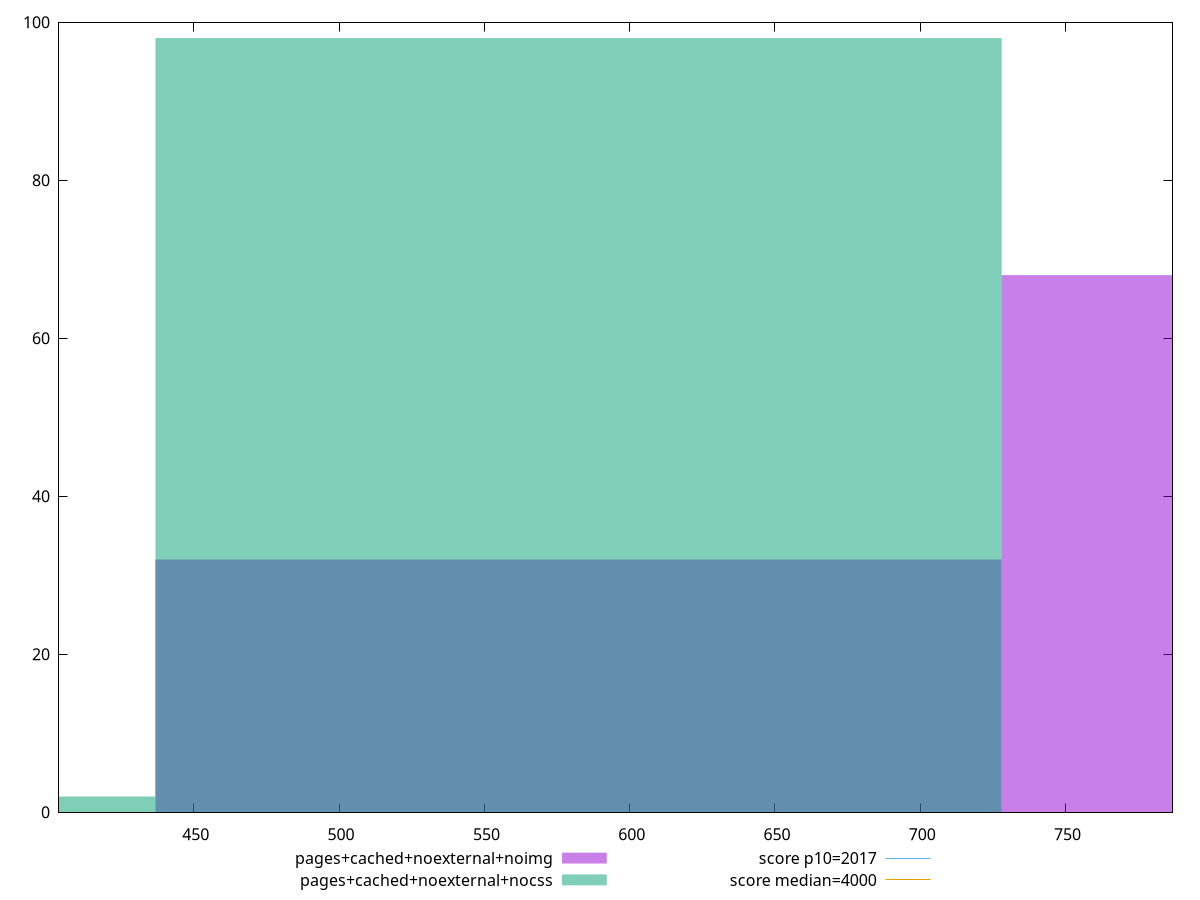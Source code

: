 reset

$pagesCachedNoexternalNoimg <<EOF
873.5934901481047 68
582.3956600987365 32
EOF

$pagesCachedNoexternalNocss <<EOF
582.3956600987365 98
291.19783004936824 2
EOF

set key outside below
set boxwidth 291.19783004936824
set xrange [403.6120000000001:786.7920000000007]
set yrange [0:100]
set style fill transparent solid 0.5 noborder

set parametric
set terminal svg size 640, 500 enhanced background rgb 'white'
set output "report_00007_2020-12-11T15:55:29.892Z/mainthread-work-breakdown/comparison/histogram/8_vs_9.svg"

plot $pagesCachedNoexternalNoimg title "pages+cached+noexternal+noimg" with boxes, \
     $pagesCachedNoexternalNocss title "pages+cached+noexternal+nocss" with boxes, \
     2017,t title "score p10=2017", \
     4000,t title "score median=4000"

reset
